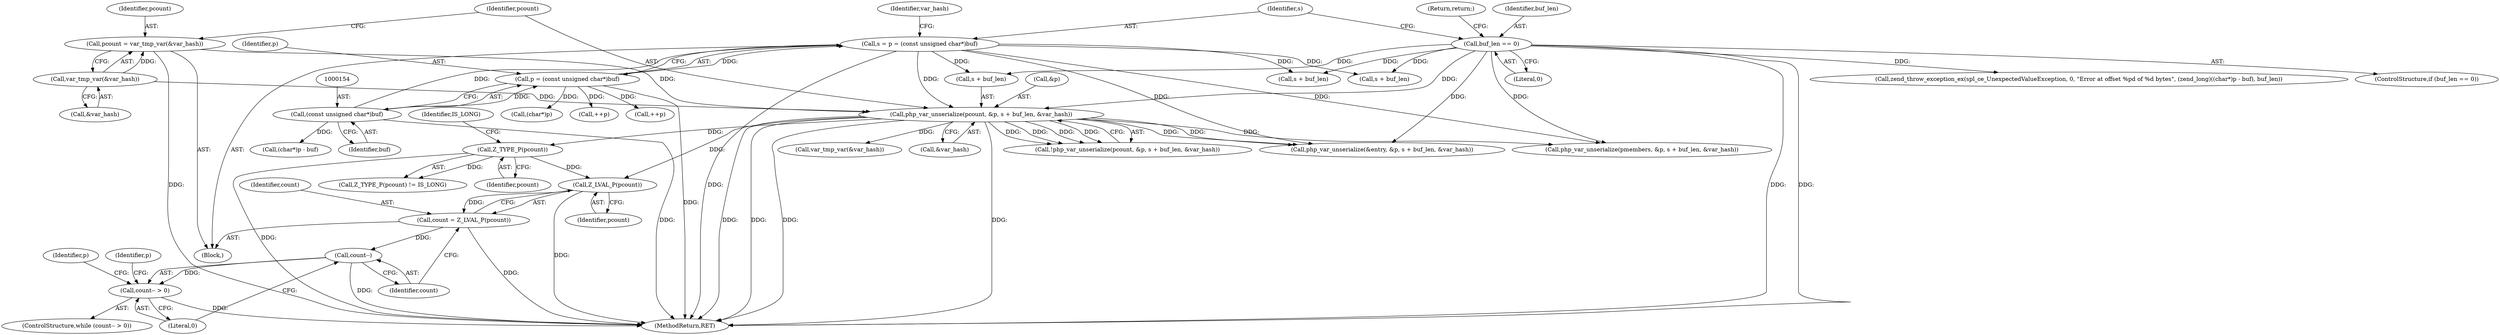 digraph "0_php-src_61cdd1255d5b9c8453be71aacbbf682796ac77d4@pointer" {
"1000200" [label="(Call,Z_LVAL_P(pcount))"];
"1000181" [label="(Call,php_var_unserialize(pcount, &p, s + buf_len, &var_hash))"];
"1000173" [label="(Call,pcount = var_tmp_var(&var_hash))"];
"1000175" [label="(Call,var_tmp_var(&var_hash))"];
"1000149" [label="(Call,s = p = (const unsigned char*)buf)"];
"1000151" [label="(Call,p = (const unsigned char*)buf)"];
"1000153" [label="(Call,(const unsigned char*)buf)"];
"1000144" [label="(Call,buf_len == 0)"];
"1000191" [label="(Call,Z_TYPE_P(pcount))"];
"1000198" [label="(Call,count = Z_LVAL_P(pcount))"];
"1000204" [label="(Call,count--)"];
"1000203" [label="(Call,count-- > 0)"];
"1000191" [label="(Call,Z_TYPE_P(pcount))"];
"1000146" [label="(Literal,0)"];
"1000243" [label="(Call,s + buf_len)"];
"1000176" [label="(Call,&var_hash)"];
"1000450" [label="(Call,zend_throw_exception_ex(spl_ce_UnexpectedValueException, 0, \"Error at offset %pd of %d bytes\", (zend_long)((char*)p - buf), buf_len))"];
"1000183" [label="(Call,&p)"];
"1000174" [label="(Identifier,pcount)"];
"1000114" [label="(Block,)"];
"1000200" [label="(Call,Z_LVAL_P(pcount))"];
"1000393" [label="(Identifier,p)"];
"1000180" [label="(Call,!php_var_unserialize(pcount, &p, s + buf_len, &var_hash))"];
"1000152" [label="(Identifier,p)"];
"1000144" [label="(Call,buf_len == 0)"];
"1000166" [label="(Call,++p)"];
"1000148" [label="(Return,return;)"];
"1000192" [label="(Identifier,pcount)"];
"1000206" [label="(Literal,0)"];
"1000457" [label="(Call,(char*)p)"];
"1000173" [label="(Call,pcount = var_tmp_var(&var_hash))"];
"1000456" [label="(Call,(char*)p - buf)"];
"1000213" [label="(Identifier,p)"];
"1000205" [label="(Identifier,count)"];
"1000198" [label="(Call,count = Z_LVAL_P(pcount))"];
"1000426" [label="(Call,s + buf_len)"];
"1000203" [label="(Call,count-- > 0)"];
"1000151" [label="(Call,p = (const unsigned char*)buf)"];
"1000181" [label="(Call,php_var_unserialize(pcount, &p, s + buf_len, &var_hash))"];
"1000193" [label="(Identifier,IS_LONG)"];
"1000150" [label="(Identifier,s)"];
"1000463" [label="(MethodReturn,RET)"];
"1000171" [label="(Call,++p)"];
"1000190" [label="(Call,Z_TYPE_P(pcount) != IS_LONG)"];
"1000199" [label="(Identifier,count)"];
"1000149" [label="(Call,s = p = (const unsigned char*)buf)"];
"1000153" [label="(Call,(const unsigned char*)buf)"];
"1000202" [label="(ControlStructure,while (count-- > 0))"];
"1000143" [label="(ControlStructure,if (buf_len == 0))"];
"1000416" [label="(Call,var_tmp_var(&var_hash))"];
"1000185" [label="(Call,s + buf_len)"];
"1000188" [label="(Call,&var_hash)"];
"1000155" [label="(Identifier,buf)"];
"1000204" [label="(Call,count--)"];
"1000201" [label="(Identifier,pcount)"];
"1000157" [label="(Identifier,var_hash)"];
"1000422" [label="(Call,php_var_unserialize(pmembers, &p, s + buf_len, &var_hash))"];
"1000238" [label="(Call,php_var_unserialize(&entry, &p, s + buf_len, &var_hash))"];
"1000175" [label="(Call,var_tmp_var(&var_hash))"];
"1000182" [label="(Identifier,pcount)"];
"1000145" [label="(Identifier,buf_len)"];
"1000200" -> "1000198"  [label="AST: "];
"1000200" -> "1000201"  [label="CFG: "];
"1000201" -> "1000200"  [label="AST: "];
"1000198" -> "1000200"  [label="CFG: "];
"1000200" -> "1000463"  [label="DDG: "];
"1000200" -> "1000198"  [label="DDG: "];
"1000181" -> "1000200"  [label="DDG: "];
"1000191" -> "1000200"  [label="DDG: "];
"1000181" -> "1000180"  [label="AST: "];
"1000181" -> "1000188"  [label="CFG: "];
"1000182" -> "1000181"  [label="AST: "];
"1000183" -> "1000181"  [label="AST: "];
"1000185" -> "1000181"  [label="AST: "];
"1000188" -> "1000181"  [label="AST: "];
"1000180" -> "1000181"  [label="CFG: "];
"1000181" -> "1000463"  [label="DDG: "];
"1000181" -> "1000463"  [label="DDG: "];
"1000181" -> "1000463"  [label="DDG: "];
"1000181" -> "1000463"  [label="DDG: "];
"1000181" -> "1000180"  [label="DDG: "];
"1000181" -> "1000180"  [label="DDG: "];
"1000181" -> "1000180"  [label="DDG: "];
"1000181" -> "1000180"  [label="DDG: "];
"1000173" -> "1000181"  [label="DDG: "];
"1000149" -> "1000181"  [label="DDG: "];
"1000144" -> "1000181"  [label="DDG: "];
"1000175" -> "1000181"  [label="DDG: "];
"1000181" -> "1000191"  [label="DDG: "];
"1000181" -> "1000238"  [label="DDG: "];
"1000181" -> "1000238"  [label="DDG: "];
"1000181" -> "1000416"  [label="DDG: "];
"1000181" -> "1000422"  [label="DDG: "];
"1000173" -> "1000114"  [label="AST: "];
"1000173" -> "1000175"  [label="CFG: "];
"1000174" -> "1000173"  [label="AST: "];
"1000175" -> "1000173"  [label="AST: "];
"1000182" -> "1000173"  [label="CFG: "];
"1000173" -> "1000463"  [label="DDG: "];
"1000175" -> "1000173"  [label="DDG: "];
"1000175" -> "1000176"  [label="CFG: "];
"1000176" -> "1000175"  [label="AST: "];
"1000149" -> "1000114"  [label="AST: "];
"1000149" -> "1000151"  [label="CFG: "];
"1000150" -> "1000149"  [label="AST: "];
"1000151" -> "1000149"  [label="AST: "];
"1000157" -> "1000149"  [label="CFG: "];
"1000149" -> "1000463"  [label="DDG: "];
"1000151" -> "1000149"  [label="DDG: "];
"1000153" -> "1000149"  [label="DDG: "];
"1000149" -> "1000185"  [label="DDG: "];
"1000149" -> "1000238"  [label="DDG: "];
"1000149" -> "1000243"  [label="DDG: "];
"1000149" -> "1000422"  [label="DDG: "];
"1000149" -> "1000426"  [label="DDG: "];
"1000151" -> "1000153"  [label="CFG: "];
"1000152" -> "1000151"  [label="AST: "];
"1000153" -> "1000151"  [label="AST: "];
"1000151" -> "1000463"  [label="DDG: "];
"1000153" -> "1000151"  [label="DDG: "];
"1000151" -> "1000166"  [label="DDG: "];
"1000151" -> "1000171"  [label="DDG: "];
"1000151" -> "1000457"  [label="DDG: "];
"1000153" -> "1000155"  [label="CFG: "];
"1000154" -> "1000153"  [label="AST: "];
"1000155" -> "1000153"  [label="AST: "];
"1000153" -> "1000463"  [label="DDG: "];
"1000153" -> "1000456"  [label="DDG: "];
"1000144" -> "1000143"  [label="AST: "];
"1000144" -> "1000146"  [label="CFG: "];
"1000145" -> "1000144"  [label="AST: "];
"1000146" -> "1000144"  [label="AST: "];
"1000148" -> "1000144"  [label="CFG: "];
"1000150" -> "1000144"  [label="CFG: "];
"1000144" -> "1000463"  [label="DDG: "];
"1000144" -> "1000463"  [label="DDG: "];
"1000144" -> "1000185"  [label="DDG: "];
"1000144" -> "1000238"  [label="DDG: "];
"1000144" -> "1000243"  [label="DDG: "];
"1000144" -> "1000422"  [label="DDG: "];
"1000144" -> "1000426"  [label="DDG: "];
"1000144" -> "1000450"  [label="DDG: "];
"1000191" -> "1000190"  [label="AST: "];
"1000191" -> "1000192"  [label="CFG: "];
"1000192" -> "1000191"  [label="AST: "];
"1000193" -> "1000191"  [label="CFG: "];
"1000191" -> "1000463"  [label="DDG: "];
"1000191" -> "1000190"  [label="DDG: "];
"1000198" -> "1000114"  [label="AST: "];
"1000199" -> "1000198"  [label="AST: "];
"1000205" -> "1000198"  [label="CFG: "];
"1000198" -> "1000463"  [label="DDG: "];
"1000198" -> "1000204"  [label="DDG: "];
"1000204" -> "1000203"  [label="AST: "];
"1000204" -> "1000205"  [label="CFG: "];
"1000205" -> "1000204"  [label="AST: "];
"1000206" -> "1000204"  [label="CFG: "];
"1000204" -> "1000463"  [label="DDG: "];
"1000204" -> "1000203"  [label="DDG: "];
"1000203" -> "1000202"  [label="AST: "];
"1000203" -> "1000206"  [label="CFG: "];
"1000206" -> "1000203"  [label="AST: "];
"1000213" -> "1000203"  [label="CFG: "];
"1000393" -> "1000203"  [label="CFG: "];
"1000203" -> "1000463"  [label="DDG: "];
}
